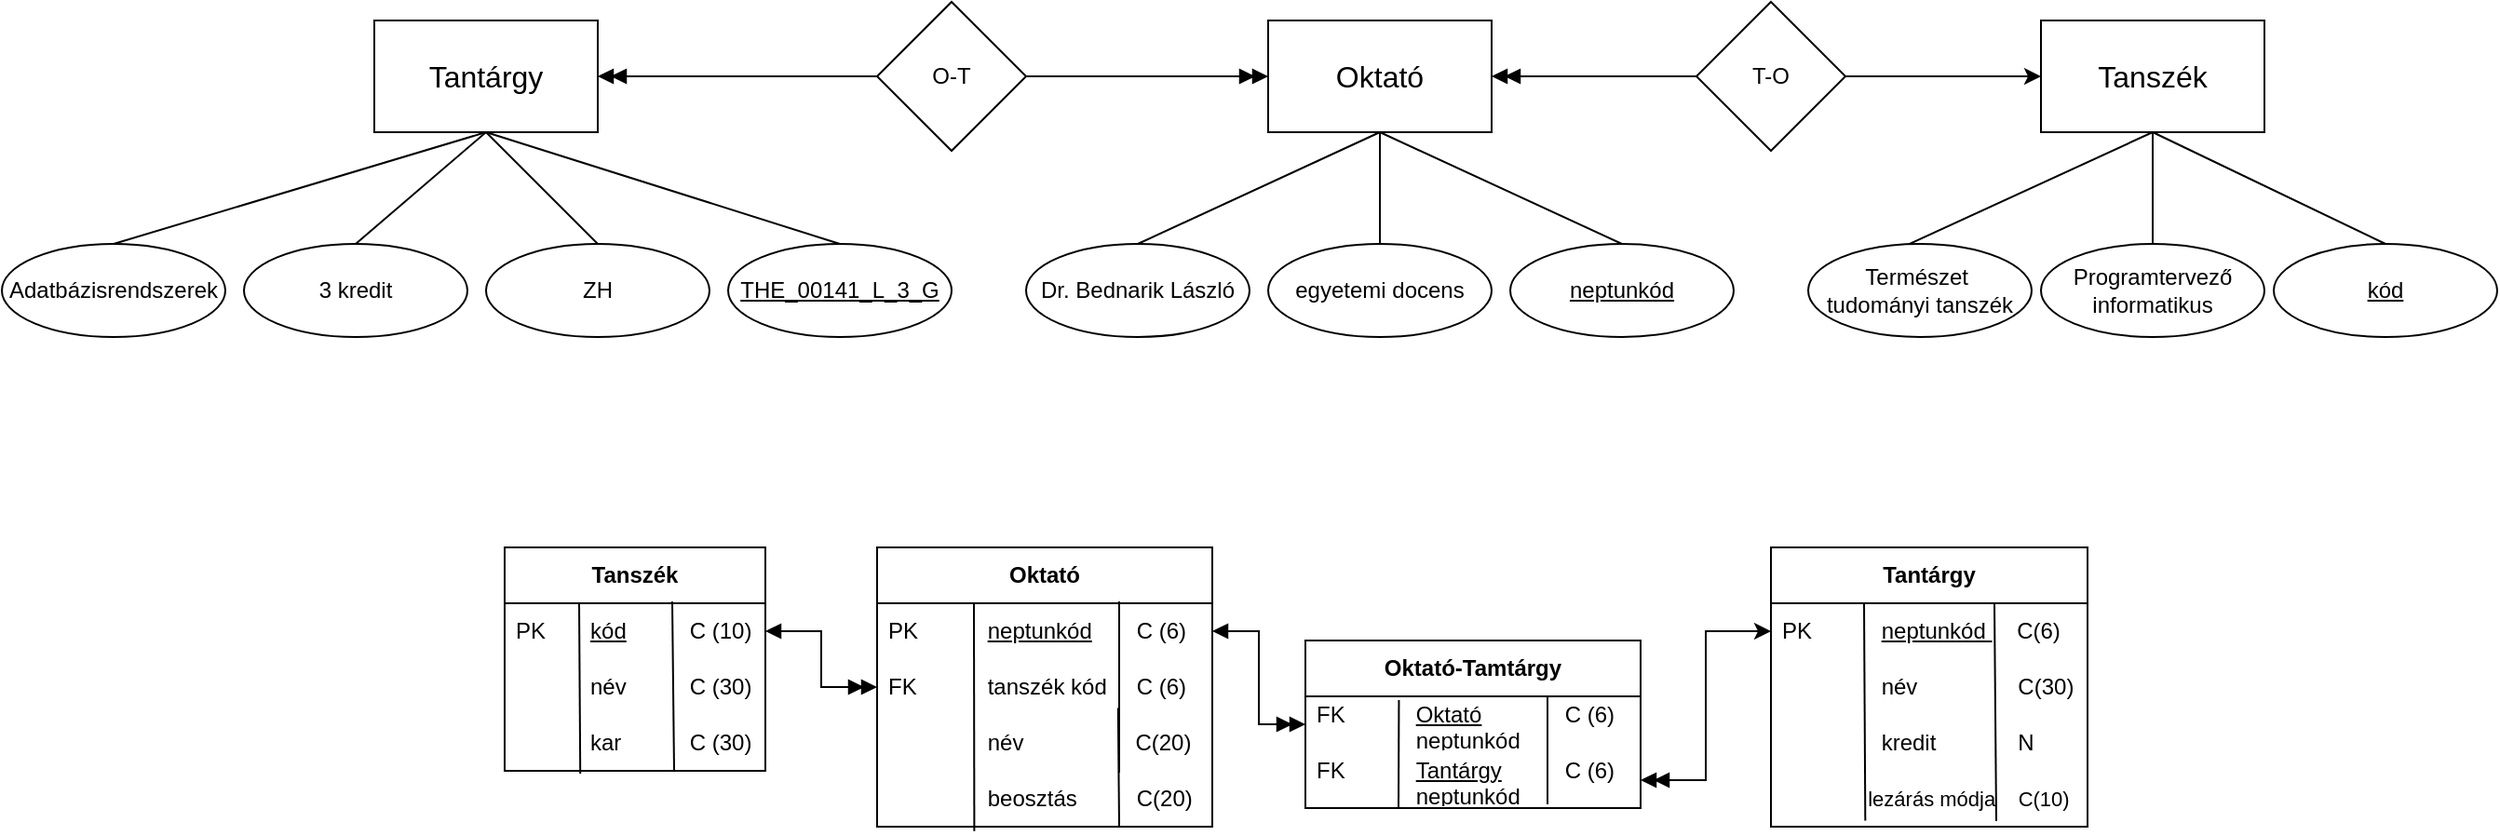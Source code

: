<mxfile version="26.1.3">
  <diagram name="Page-1" id="NHcInyqNBA5J04OXUI_g">
    <mxGraphModel grid="1" page="1" gridSize="10" guides="1" tooltips="1" connect="1" arrows="1" fold="1" pageScale="1" pageWidth="850" pageHeight="1100" math="0" shadow="0">
      <root>
        <mxCell id="0" />
        <mxCell id="1" parent="0" />
        <mxCell id="bNmEvIwelQjhcF_EuMCD-1" value="&lt;font style=&quot;font-size: 16px;&quot;&gt;Oktató&lt;/font&gt;" style="rounded=0;whiteSpace=wrap;html=1;" vertex="1" parent="1">
          <mxGeometry x="10" y="200" width="120" height="60" as="geometry" />
        </mxCell>
        <mxCell id="bNmEvIwelQjhcF_EuMCD-2" value="&lt;span style=&quot;font-size: 16px;&quot;&gt;Tantárgy&lt;/span&gt;" style="rounded=0;whiteSpace=wrap;html=1;" vertex="1" parent="1">
          <mxGeometry x="-470" y="200" width="120" height="60" as="geometry" />
        </mxCell>
        <mxCell id="bNmEvIwelQjhcF_EuMCD-3" value="&lt;span style=&quot;font-size: 16px;&quot;&gt;Tanszék&lt;/span&gt;" style="rounded=0;whiteSpace=wrap;html=1;" vertex="1" parent="1">
          <mxGeometry x="425" y="200" width="120" height="60" as="geometry" />
        </mxCell>
        <mxCell id="bNmEvIwelQjhcF_EuMCD-4" value="Adatbázisrendszerek" style="ellipse;whiteSpace=wrap;html=1;" vertex="1" parent="1">
          <mxGeometry x="-670" y="320" width="120" height="50" as="geometry" />
        </mxCell>
        <mxCell id="bNmEvIwelQjhcF_EuMCD-5" value="3 kredit" style="ellipse;whiteSpace=wrap;html=1;" vertex="1" parent="1">
          <mxGeometry x="-540" y="320" width="120" height="50" as="geometry" />
        </mxCell>
        <mxCell id="bNmEvIwelQjhcF_EuMCD-6" value="ZH" style="ellipse;whiteSpace=wrap;html=1;" vertex="1" parent="1">
          <mxGeometry x="-410" y="320" width="120" height="50" as="geometry" />
        </mxCell>
        <mxCell id="bNmEvIwelQjhcF_EuMCD-7" value="&lt;u&gt;THE_00141_L_3_G&lt;/u&gt;" style="ellipse;whiteSpace=wrap;html=1;" vertex="1" parent="1">
          <mxGeometry x="-280" y="320" width="120" height="50" as="geometry" />
        </mxCell>
        <mxCell id="bNmEvIwelQjhcF_EuMCD-9" value="" style="endArrow=none;html=1;rounded=0;entryX=0.5;entryY=1;entryDx=0;entryDy=0;exitX=0.5;exitY=0;exitDx=0;exitDy=0;" edge="1" parent="1" source="bNmEvIwelQjhcF_EuMCD-7" target="bNmEvIwelQjhcF_EuMCD-2">
          <mxGeometry width="50" height="50" relative="1" as="geometry">
            <mxPoint x="-260" y="270" as="sourcePoint" />
            <mxPoint x="-210" y="220" as="targetPoint" />
          </mxGeometry>
        </mxCell>
        <mxCell id="bNmEvIwelQjhcF_EuMCD-10" value="" style="endArrow=none;html=1;rounded=0;entryX=0.5;entryY=1;entryDx=0;entryDy=0;exitX=0.5;exitY=0;exitDx=0;exitDy=0;" edge="1" parent="1" source="bNmEvIwelQjhcF_EuMCD-6" target="bNmEvIwelQjhcF_EuMCD-2">
          <mxGeometry width="50" height="50" relative="1" as="geometry">
            <mxPoint x="-210" y="330" as="sourcePoint" />
            <mxPoint x="-400" y="270" as="targetPoint" />
          </mxGeometry>
        </mxCell>
        <mxCell id="bNmEvIwelQjhcF_EuMCD-11" value="" style="endArrow=none;html=1;rounded=0;entryX=0.5;entryY=1;entryDx=0;entryDy=0;exitX=0.5;exitY=0;exitDx=0;exitDy=0;" edge="1" parent="1" source="bNmEvIwelQjhcF_EuMCD-5" target="bNmEvIwelQjhcF_EuMCD-2">
          <mxGeometry width="50" height="50" relative="1" as="geometry">
            <mxPoint x="-480" y="320" as="sourcePoint" />
            <mxPoint x="-540" y="260" as="targetPoint" />
          </mxGeometry>
        </mxCell>
        <mxCell id="bNmEvIwelQjhcF_EuMCD-12" value="" style="endArrow=none;html=1;rounded=0;entryX=0.5;entryY=1;entryDx=0;entryDy=0;exitX=0.5;exitY=0;exitDx=0;exitDy=0;" edge="1" parent="1" source="bNmEvIwelQjhcF_EuMCD-4" target="bNmEvIwelQjhcF_EuMCD-2">
          <mxGeometry width="50" height="50" relative="1" as="geometry">
            <mxPoint x="-470" y="330" as="sourcePoint" />
            <mxPoint x="-400" y="270" as="targetPoint" />
          </mxGeometry>
        </mxCell>
        <mxCell id="bNmEvIwelQjhcF_EuMCD-18" value="egyetemi docens" style="ellipse;whiteSpace=wrap;html=1;" vertex="1" parent="1">
          <mxGeometry x="10" y="320" width="120" height="50" as="geometry" />
        </mxCell>
        <mxCell id="bNmEvIwelQjhcF_EuMCD-19" value="&lt;u&gt;neptunkód&lt;/u&gt;" style="ellipse;whiteSpace=wrap;html=1;" vertex="1" parent="1">
          <mxGeometry x="140" y="320" width="120" height="50" as="geometry" />
        </mxCell>
        <mxCell id="bNmEvIwelQjhcF_EuMCD-20" value="" style="endArrow=none;html=1;rounded=0;exitX=0.5;exitY=0;exitDx=0;exitDy=0;entryX=0.5;entryY=1;entryDx=0;entryDy=0;" edge="1" parent="1" source="bNmEvIwelQjhcF_EuMCD-19" target="bNmEvIwelQjhcF_EuMCD-1">
          <mxGeometry width="50" height="50" relative="1" as="geometry">
            <mxPoint x="200" y="30" as="sourcePoint" />
            <mxPoint x="70" y="200" as="targetPoint" />
          </mxGeometry>
        </mxCell>
        <mxCell id="bNmEvIwelQjhcF_EuMCD-21" value="" style="endArrow=none;html=1;rounded=0;exitX=0.5;exitY=0;exitDx=0;exitDy=0;entryX=0.5;entryY=1;entryDx=0;entryDy=0;" edge="1" parent="1" source="bNmEvIwelQjhcF_EuMCD-18" target="bNmEvIwelQjhcF_EuMCD-1">
          <mxGeometry width="50" height="50" relative="1" as="geometry">
            <mxPoint x="70" y="110" as="sourcePoint" />
            <mxPoint x="70" y="270" as="targetPoint" />
          </mxGeometry>
        </mxCell>
        <mxCell id="bNmEvIwelQjhcF_EuMCD-22" value="" style="endArrow=none;html=1;rounded=0;entryX=0.5;entryY=1;entryDx=0;entryDy=0;exitX=0.5;exitY=0;exitDx=0;exitDy=0;" edge="1" parent="1" target="bNmEvIwelQjhcF_EuMCD-1" source="bNmEvIwelQjhcF_EuMCD-23">
          <mxGeometry width="50" height="50" relative="1" as="geometry">
            <mxPoint x="-50" y="110" as="sourcePoint" />
            <mxPoint x="50" y="20" as="targetPoint" />
          </mxGeometry>
        </mxCell>
        <mxCell id="bNmEvIwelQjhcF_EuMCD-23" value="Dr. Bednarik László" style="ellipse;whiteSpace=wrap;html=1;" vertex="1" parent="1">
          <mxGeometry x="-120" y="320" width="120" height="50" as="geometry" />
        </mxCell>
        <mxCell id="bNmEvIwelQjhcF_EuMCD-24" value="Programtervező&lt;div&gt;informatikus&lt;/div&gt;" style="ellipse;whiteSpace=wrap;html=1;" vertex="1" parent="1">
          <mxGeometry x="425" y="320" width="120" height="50" as="geometry" />
        </mxCell>
        <mxCell id="bNmEvIwelQjhcF_EuMCD-25" value="&lt;u&gt;kód&lt;/u&gt;" style="ellipse;whiteSpace=wrap;html=1;" vertex="1" parent="1">
          <mxGeometry x="550" y="320" width="120" height="50" as="geometry" />
        </mxCell>
        <mxCell id="bNmEvIwelQjhcF_EuMCD-26" value="" style="endArrow=none;html=1;rounded=0;entryX=0.5;entryY=1;entryDx=0;entryDy=0;exitX=0.5;exitY=0;exitDx=0;exitDy=0;" edge="1" parent="1" source="bNmEvIwelQjhcF_EuMCD-25" target="bNmEvIwelQjhcF_EuMCD-3">
          <mxGeometry width="50" height="50" relative="1" as="geometry">
            <mxPoint x="690" y="335" as="sourcePoint" />
            <mxPoint x="555" y="200" as="targetPoint" />
          </mxGeometry>
        </mxCell>
        <mxCell id="bNmEvIwelQjhcF_EuMCD-27" value="" style="endArrow=none;html=1;rounded=0;exitX=0.5;exitY=0;exitDx=0;exitDy=0;entryX=0.5;entryY=1;entryDx=0;entryDy=0;" edge="1" parent="1" source="bNmEvIwelQjhcF_EuMCD-24" target="bNmEvIwelQjhcF_EuMCD-3">
          <mxGeometry width="50" height="50" relative="1" as="geometry">
            <mxPoint x="630" y="100" as="sourcePoint" />
            <mxPoint x="555" y="200" as="targetPoint" />
          </mxGeometry>
        </mxCell>
        <mxCell id="bNmEvIwelQjhcF_EuMCD-28" value="" style="endArrow=none;html=1;rounded=0;exitX=0;exitY=0.5;exitDx=0;exitDy=0;entryX=0.5;entryY=1;entryDx=0;entryDy=0;" edge="1" parent="1" source="bNmEvIwelQjhcF_EuMCD-29" target="bNmEvIwelQjhcF_EuMCD-3">
          <mxGeometry width="50" height="50" relative="1" as="geometry">
            <mxPoint x="510" y="100" as="sourcePoint" />
            <mxPoint x="530" y="260" as="targetPoint" />
          </mxGeometry>
        </mxCell>
        <mxCell id="bNmEvIwelQjhcF_EuMCD-29" value="Természet&amp;nbsp;&lt;div&gt;tudományi tanszék&lt;/div&gt;" style="ellipse;whiteSpace=wrap;html=1;" vertex="1" parent="1">
          <mxGeometry x="300" y="320" width="120" height="50" as="geometry" />
        </mxCell>
        <mxCell id="_SuvLTwgKXQPjCOiLvH6-2" value="O-T" style="rhombus;whiteSpace=wrap;html=1;" vertex="1" parent="1">
          <mxGeometry x="-200" y="190" width="80" height="80" as="geometry" />
        </mxCell>
        <mxCell id="_SuvLTwgKXQPjCOiLvH6-3" value="T-O" style="rhombus;whiteSpace=wrap;html=1;" vertex="1" parent="1">
          <mxGeometry x="240" y="190" width="80" height="80" as="geometry" />
        </mxCell>
        <mxCell id="_SuvLTwgKXQPjCOiLvH6-5" value="" style="endArrow=classic;html=1;rounded=0;entryX=0;entryY=0.5;entryDx=0;entryDy=0;exitX=1;exitY=0.5;exitDx=0;exitDy=0;" edge="1" parent="1" source="_SuvLTwgKXQPjCOiLvH6-3" target="bNmEvIwelQjhcF_EuMCD-3">
          <mxGeometry width="50" height="50" relative="1" as="geometry">
            <mxPoint x="320" y="240" as="sourcePoint" />
            <mxPoint x="370" y="190" as="targetPoint" />
          </mxGeometry>
        </mxCell>
        <mxCell id="_SuvLTwgKXQPjCOiLvH6-6" value="" style="endArrow=doubleBlock;html=1;rounded=0;exitX=0;exitY=0.5;exitDx=0;exitDy=0;entryX=1;entryY=0.5;entryDx=0;entryDy=0;endFill=1;" edge="1" parent="1" source="_SuvLTwgKXQPjCOiLvH6-3" target="bNmEvIwelQjhcF_EuMCD-1">
          <mxGeometry width="50" height="50" relative="1" as="geometry">
            <mxPoint x="130" y="236.47" as="sourcePoint" />
            <mxPoint x="170" y="190" as="targetPoint" />
          </mxGeometry>
        </mxCell>
        <mxCell id="_SuvLTwgKXQPjCOiLvH6-7" value="" style="endArrow=doubleBlock;html=1;rounded=0;exitX=0;exitY=0.5;exitDx=0;exitDy=0;entryX=1;entryY=0.5;entryDx=0;entryDy=0;endFill=1;" edge="1" parent="1" source="_SuvLTwgKXQPjCOiLvH6-2" target="bNmEvIwelQjhcF_EuMCD-2">
          <mxGeometry width="50" height="50" relative="1" as="geometry">
            <mxPoint x="-200" y="239.64" as="sourcePoint" />
            <mxPoint x="-310" y="239.64" as="targetPoint" />
          </mxGeometry>
        </mxCell>
        <mxCell id="_SuvLTwgKXQPjCOiLvH6-8" value="" style="endArrow=doubleBlock;html=1;rounded=0;exitX=1;exitY=0.5;exitDx=0;exitDy=0;entryX=0;entryY=0.5;entryDx=0;entryDy=0;endFill=1;" edge="1" parent="1" source="_SuvLTwgKXQPjCOiLvH6-2" target="bNmEvIwelQjhcF_EuMCD-1">
          <mxGeometry width="50" height="50" relative="1" as="geometry">
            <mxPoint x="-190" y="240" as="sourcePoint" />
            <mxPoint x="-340" y="240" as="targetPoint" />
          </mxGeometry>
        </mxCell>
        <mxCell id="_SuvLTwgKXQPjCOiLvH6-42" value="&lt;b&gt;Tanszék&lt;/b&gt;" style="swimlane;fontStyle=0;childLayout=stackLayout;horizontal=1;startSize=30;horizontalStack=0;resizeParent=1;resizeParentMax=0;resizeLast=0;collapsible=1;marginBottom=0;whiteSpace=wrap;html=1;" vertex="1" parent="1">
          <mxGeometry x="-400" y="483" width="140" height="120" as="geometry" />
        </mxCell>
        <mxCell id="_SuvLTwgKXQPjCOiLvH6-46" value="" style="endArrow=none;html=1;rounded=0;exitX=0.29;exitY=1.049;exitDx=0;exitDy=0;exitPerimeter=0;" edge="1" parent="_SuvLTwgKXQPjCOiLvH6-42" source="_SuvLTwgKXQPjCOiLvH6-45">
          <mxGeometry width="50" height="50" relative="1" as="geometry">
            <mxPoint x="-10" y="80" as="sourcePoint" />
            <mxPoint x="40" y="30" as="targetPoint" />
          </mxGeometry>
        </mxCell>
        <mxCell id="_SuvLTwgKXQPjCOiLvH6-47" value="" style="endArrow=none;html=1;rounded=0;exitX=0.29;exitY=1.049;exitDx=0;exitDy=0;exitPerimeter=0;" edge="1" parent="_SuvLTwgKXQPjCOiLvH6-42">
          <mxGeometry width="50" height="50" relative="1" as="geometry">
            <mxPoint x="91" y="120" as="sourcePoint" />
            <mxPoint x="90" y="29" as="targetPoint" />
          </mxGeometry>
        </mxCell>
        <mxCell id="_SuvLTwgKXQPjCOiLvH6-43" value="PK&lt;span style=&quot;white-space: pre;&quot;&gt;&#x9;&lt;/span&gt;&amp;nbsp; &amp;nbsp; &lt;u&gt;kód&lt;/u&gt;&lt;span style=&quot;text-decoration-line: underline; white-space: pre;&quot;&gt;&#x9;&lt;/span&gt;&amp;nbsp; &amp;nbsp; C (10)" style="text;strokeColor=none;fillColor=none;align=left;verticalAlign=middle;spacingLeft=4;spacingRight=4;overflow=hidden;points=[[0,0.5],[1,0.5]];portConstraint=eastwest;rotatable=0;whiteSpace=wrap;html=1;" vertex="1" parent="_SuvLTwgKXQPjCOiLvH6-42">
          <mxGeometry y="30" width="140" height="30" as="geometry" />
        </mxCell>
        <mxCell id="_SuvLTwgKXQPjCOiLvH6-44" value="&lt;blockquote style=&quot;margin: 0 0 0 40px; border: none; padding: 0px;&quot;&gt;név&lt;span style=&quot;white-space: pre;&quot;&gt;&#x9;&lt;/span&gt;&lt;span style=&quot;white-space: pre;&quot;&gt;&#x9;&lt;/span&gt;C (30)&lt;/blockquote&gt;" style="text;strokeColor=none;fillColor=none;align=left;verticalAlign=middle;spacingLeft=4;spacingRight=4;overflow=hidden;points=[[0,0.5],[1,0.5]];portConstraint=eastwest;rotatable=0;whiteSpace=wrap;html=1;" vertex="1" parent="_SuvLTwgKXQPjCOiLvH6-42">
          <mxGeometry y="60" width="140" height="30" as="geometry" />
        </mxCell>
        <mxCell id="_SuvLTwgKXQPjCOiLvH6-45" value="&lt;blockquote style=&quot;margin: 0 0 0 40px; border: none; padding: 0px;&quot;&gt;kar&lt;span style=&quot;white-space: pre;&quot;&gt;&#x9;&lt;/span&gt;&lt;span style=&quot;white-space: pre;&quot;&gt;&#x9;&lt;/span&gt;C (30)&lt;/blockquote&gt;" style="text;strokeColor=none;fillColor=none;align=left;verticalAlign=middle;spacingLeft=4;spacingRight=4;overflow=hidden;points=[[0,0.5],[1,0.5]];portConstraint=eastwest;rotatable=0;whiteSpace=wrap;html=1;" vertex="1" parent="_SuvLTwgKXQPjCOiLvH6-42">
          <mxGeometry y="90" width="140" height="30" as="geometry" />
        </mxCell>
        <mxCell id="_SuvLTwgKXQPjCOiLvH6-70" value="&lt;b&gt;Oktató&lt;/b&gt;" style="swimlane;fontStyle=0;childLayout=stackLayout;horizontal=1;startSize=30;horizontalStack=0;resizeParent=1;resizeParentMax=0;resizeLast=0;collapsible=1;marginBottom=0;whiteSpace=wrap;html=1;" vertex="1" parent="1">
          <mxGeometry x="-200" y="483" width="180" height="150" as="geometry" />
        </mxCell>
        <mxCell id="_SuvLTwgKXQPjCOiLvH6-74" value="" style="endArrow=none;html=1;rounded=0;exitX=0.29;exitY=1.081;exitDx=0;exitDy=0;exitPerimeter=0;" edge="1" parent="_SuvLTwgKXQPjCOiLvH6-70" source="_SuvLTwgKXQPjCOiLvH6-73">
          <mxGeometry width="50" height="50" relative="1" as="geometry">
            <mxPoint x="51.94" y="117.39" as="sourcePoint" />
            <mxPoint x="52" y="30" as="targetPoint" />
          </mxGeometry>
        </mxCell>
        <mxCell id="_SuvLTwgKXQPjCOiLvH6-71" value="PK &lt;span style=&quot;white-space: pre;&quot;&gt;&#x9;&lt;/span&gt;&lt;span style=&quot;white-space: pre;&quot;&gt;&#x9;&lt;/span&gt;&lt;u&gt;neptunkód&lt;/u&gt;&lt;span style=&quot;text-decoration-line: underline; white-space: pre;&quot;&gt;&#x9;&lt;/span&gt;C (6)" style="text;strokeColor=none;fillColor=none;align=left;verticalAlign=middle;spacingLeft=4;spacingRight=4;overflow=hidden;points=[[0,0.5],[1,0.5]];portConstraint=eastwest;rotatable=0;whiteSpace=wrap;html=1;" vertex="1" parent="_SuvLTwgKXQPjCOiLvH6-70">
          <mxGeometry y="30" width="180" height="30" as="geometry" />
        </mxCell>
        <mxCell id="_SuvLTwgKXQPjCOiLvH6-75" value="" style="endArrow=none;html=1;rounded=0;exitX=0.29;exitY=1.081;exitDx=0;exitDy=0;exitPerimeter=0;" edge="1" parent="_SuvLTwgKXQPjCOiLvH6-70">
          <mxGeometry width="50" height="50" relative="1" as="geometry">
            <mxPoint x="130" y="121" as="sourcePoint" />
            <mxPoint x="130" y="29" as="targetPoint" />
          </mxGeometry>
        </mxCell>
        <mxCell id="_SuvLTwgKXQPjCOiLvH6-86" value="FK&lt;span style=&quot;white-space: pre;&quot;&gt;&#x9;&lt;/span&gt;&lt;span style=&quot;white-space: pre;&quot;&gt;&#x9;&lt;/span&gt;tanszék kód&lt;span style=&quot;white-space: pre;&quot;&gt;&#x9;&lt;/span&gt;C (6)" style="text;strokeColor=none;fillColor=none;align=left;verticalAlign=middle;spacingLeft=4;spacingRight=4;overflow=hidden;points=[[0,0.5],[1,0.5]];portConstraint=eastwest;rotatable=0;whiteSpace=wrap;html=1;" vertex="1" parent="_SuvLTwgKXQPjCOiLvH6-70">
          <mxGeometry y="60" width="180" height="30" as="geometry" />
        </mxCell>
        <mxCell id="_SuvLTwgKXQPjCOiLvH6-72" value="&lt;span style=&quot;white-space: pre;&quot;&gt;&#x9;&lt;/span&gt;&amp;nbsp; &amp;nbsp; &amp;nbsp; &amp;nbsp; név&amp;nbsp; &amp;nbsp; &amp;nbsp; &amp;nbsp; &amp;nbsp; &amp;nbsp; &amp;nbsp; &amp;nbsp; &amp;nbsp; C(20)" style="text;strokeColor=none;fillColor=none;align=left;verticalAlign=middle;spacingLeft=4;spacingRight=4;overflow=hidden;points=[[0,0.5],[1,0.5]];portConstraint=eastwest;rotatable=0;whiteSpace=wrap;html=1;" vertex="1" parent="_SuvLTwgKXQPjCOiLvH6-70">
          <mxGeometry y="90" width="180" height="30" as="geometry" />
        </mxCell>
        <mxCell id="_SuvLTwgKXQPjCOiLvH6-87" value="" style="endArrow=none;html=1;rounded=0;entryX=0.719;entryY=0.874;entryDx=0;entryDy=0;entryPerimeter=0;" edge="1" parent="_SuvLTwgKXQPjCOiLvH6-70" target="_SuvLTwgKXQPjCOiLvH6-86">
          <mxGeometry width="50" height="50" relative="1" as="geometry">
            <mxPoint x="130" y="150" as="sourcePoint" />
            <mxPoint x="180" y="100" as="targetPoint" />
          </mxGeometry>
        </mxCell>
        <mxCell id="_SuvLTwgKXQPjCOiLvH6-73" value="&lt;span style=&quot;white-space: pre;&quot;&gt;&#x9;&lt;/span&gt;&amp;nbsp; &amp;nbsp; &amp;nbsp; &amp;nbsp; beosztás&lt;span style=&quot;white-space: pre;&quot;&gt;&#x9;&lt;/span&gt;&lt;span style=&quot;white-space: pre;&quot;&gt;&#x9;&lt;/span&gt;C(20)" style="text;strokeColor=none;fillColor=none;align=left;verticalAlign=middle;spacingLeft=4;spacingRight=4;overflow=hidden;points=[[0,0.5],[1,0.5]];portConstraint=eastwest;rotatable=0;whiteSpace=wrap;html=1;" vertex="1" parent="_SuvLTwgKXQPjCOiLvH6-70">
          <mxGeometry y="120" width="180" height="30" as="geometry" />
        </mxCell>
        <mxCell id="_SuvLTwgKXQPjCOiLvH6-77" value="&lt;b&gt;Tantárgy&lt;/b&gt;" style="swimlane;fontStyle=0;childLayout=stackLayout;horizontal=1;startSize=30;horizontalStack=0;resizeParent=1;resizeParentMax=0;resizeLast=0;collapsible=1;marginBottom=0;whiteSpace=wrap;html=1;" vertex="1" parent="1">
          <mxGeometry x="280" y="483" width="170" height="150" as="geometry" />
        </mxCell>
        <mxCell id="_SuvLTwgKXQPjCOiLvH6-83" value="" style="endArrow=none;html=1;rounded=0;exitX=0.298;exitY=0.893;exitDx=0;exitDy=0;exitPerimeter=0;" edge="1" parent="_SuvLTwgKXQPjCOiLvH6-77" source="_SuvLTwgKXQPjCOiLvH6-80">
          <mxGeometry width="50" height="50" relative="1" as="geometry">
            <mxPoint y="80" as="sourcePoint" />
            <mxPoint x="50" y="30" as="targetPoint" />
          </mxGeometry>
        </mxCell>
        <mxCell id="_SuvLTwgKXQPjCOiLvH6-78" value="PK&lt;span style=&quot;white-space: pre;&quot;&gt;&#x9;&lt;/span&gt;&lt;span style=&quot;white-space: pre;&quot;&gt;&#x9;&lt;/span&gt;&lt;u&gt;neptunkód&amp;nbsp;&lt;/u&gt; &amp;nbsp; &amp;nbsp;C(6)" style="text;strokeColor=none;fillColor=none;align=left;verticalAlign=middle;spacingLeft=4;spacingRight=4;overflow=hidden;points=[[0,0.5],[1,0.5]];portConstraint=eastwest;rotatable=0;whiteSpace=wrap;html=1;" vertex="1" parent="_SuvLTwgKXQPjCOiLvH6-77">
          <mxGeometry y="30" width="170" height="30" as="geometry" />
        </mxCell>
        <mxCell id="_SuvLTwgKXQPjCOiLvH6-84" value="" style="endArrow=none;html=1;rounded=0;exitX=0.298;exitY=0.893;exitDx=0;exitDy=0;exitPerimeter=0;" edge="1" parent="_SuvLTwgKXQPjCOiLvH6-77">
          <mxGeometry width="50" height="50" relative="1" as="geometry">
            <mxPoint x="121" y="147" as="sourcePoint" />
            <mxPoint x="120" y="30" as="targetPoint" />
          </mxGeometry>
        </mxCell>
        <mxCell id="_SuvLTwgKXQPjCOiLvH6-79" value="&lt;blockquote style=&quot;margin: 0 0 0 40px; border: none; padding: 0px;&quot;&gt;&amp;nbsp; &amp;nbsp; név&lt;span style=&quot;white-space: pre;&quot;&gt;&#x9;&lt;/span&gt;&lt;span style=&quot;white-space: pre;&quot;&gt;&#x9;&lt;/span&gt;&amp;nbsp; C(30)&lt;/blockquote&gt;" style="text;strokeColor=none;fillColor=none;align=left;verticalAlign=middle;spacingLeft=4;spacingRight=4;overflow=hidden;points=[[0,0.5],[1,0.5]];portConstraint=eastwest;rotatable=0;whiteSpace=wrap;html=1;" vertex="1" parent="_SuvLTwgKXQPjCOiLvH6-77">
          <mxGeometry y="60" width="170" height="30" as="geometry" />
        </mxCell>
        <mxCell id="_SuvLTwgKXQPjCOiLvH6-82" value="&lt;blockquote style=&quot;margin: 0 0 0 40px; border: none; padding: 0px;&quot;&gt;&amp;nbsp; &amp;nbsp; kredit&lt;span style=&quot;white-space: pre;&quot;&gt;&#x9;&lt;/span&gt;&lt;span style=&quot;white-space: pre;&quot;&gt;&#x9;&lt;/span&gt;&amp;nbsp; N&lt;/blockquote&gt;" style="text;strokeColor=none;fillColor=none;align=left;verticalAlign=middle;spacingLeft=4;spacingRight=4;overflow=hidden;points=[[0,0.5],[1,0.5]];portConstraint=eastwest;rotatable=0;whiteSpace=wrap;html=1;" vertex="1" parent="_SuvLTwgKXQPjCOiLvH6-77">
          <mxGeometry y="90" width="170" height="30" as="geometry" />
        </mxCell>
        <mxCell id="_SuvLTwgKXQPjCOiLvH6-80" value="&lt;blockquote style=&quot;margin: 0 0 0 40px; border: none; padding: 0px;&quot;&gt;&lt;font style=&quot;font-size: 11px;&quot;&gt;&amp;nbsp; lezárás módja&amp;nbsp; &amp;nbsp; C(10)&lt;/font&gt;&lt;/blockquote&gt;" style="text;strokeColor=none;fillColor=none;align=left;verticalAlign=middle;spacingLeft=4;spacingRight=4;overflow=hidden;points=[[0,0.5],[1,0.5]];portConstraint=eastwest;rotatable=0;whiteSpace=wrap;html=1;" vertex="1" parent="_SuvLTwgKXQPjCOiLvH6-77">
          <mxGeometry y="120" width="170" height="30" as="geometry" />
        </mxCell>
        <mxCell id="_SuvLTwgKXQPjCOiLvH6-88" style="edgeStyle=orthogonalEdgeStyle;rounded=0;orthogonalLoop=1;jettySize=auto;html=1;exitX=1;exitY=0.5;exitDx=0;exitDy=0;entryX=0;entryY=0.5;entryDx=0;entryDy=0;startArrow=block;startFill=1;endArrow=doubleBlock;endFill=1;" edge="1" parent="1" source="_SuvLTwgKXQPjCOiLvH6-43" target="_SuvLTwgKXQPjCOiLvH6-86">
          <mxGeometry relative="1" as="geometry" />
        </mxCell>
        <mxCell id="_SuvLTwgKXQPjCOiLvH6-89" value="&lt;b&gt;Oktató-Tamtárgy&lt;/b&gt;" style="swimlane;fontStyle=0;childLayout=stackLayout;horizontal=1;startSize=30;horizontalStack=0;resizeParent=1;resizeParentMax=0;resizeLast=0;collapsible=1;marginBottom=0;whiteSpace=wrap;html=1;" vertex="1" parent="1">
          <mxGeometry x="30" y="533" width="180" height="90" as="geometry" />
        </mxCell>
        <mxCell id="_SuvLTwgKXQPjCOiLvH6-90" value="FK&lt;span style=&quot;white-space: pre;&quot;&gt;&#x9;&lt;/span&gt;&lt;span style=&quot;white-space: pre;&quot;&gt;&#x9;&lt;/span&gt;&lt;u&gt;Oktató&lt;/u&gt;&lt;span style=&quot;text-decoration-line: underline; white-space: pre;&quot;&gt;&#x9;&lt;/span&gt;&lt;span style=&quot;text-decoration-line: underline; white-space: pre;&quot;&gt;&#x9;&lt;/span&gt;C (6)&lt;div&gt;&lt;u&gt;&lt;span style=&quot;white-space: pre;&quot;&gt;&#x9;&lt;/span&gt;&lt;span style=&quot;white-space: pre;&quot;&gt;&#x9;&lt;/span&gt;neptunkód&lt;span style=&quot;white-space: pre;&quot;&gt;&#x9;&lt;/span&gt;&lt;br&gt;&lt;/u&gt;&lt;/div&gt;" style="text;strokeColor=none;fillColor=none;align=left;verticalAlign=middle;spacingLeft=4;spacingRight=4;overflow=hidden;points=[[0,0.5],[1,0.5]];portConstraint=eastwest;rotatable=0;whiteSpace=wrap;html=1;" vertex="1" parent="_SuvLTwgKXQPjCOiLvH6-89">
          <mxGeometry y="30" width="180" height="30" as="geometry" />
        </mxCell>
        <mxCell id="_SuvLTwgKXQPjCOiLvH6-93" value="" style="endArrow=none;html=1;rounded=0;entryX=0.279;entryY=0.067;entryDx=0;entryDy=0;entryPerimeter=0;" edge="1" parent="_SuvLTwgKXQPjCOiLvH6-89" target="_SuvLTwgKXQPjCOiLvH6-90">
          <mxGeometry width="50" height="50" relative="1" as="geometry">
            <mxPoint x="50" y="90" as="sourcePoint" />
            <mxPoint x="100" y="40" as="targetPoint" />
          </mxGeometry>
        </mxCell>
        <mxCell id="_SuvLTwgKXQPjCOiLvH6-94" value="" style="endArrow=none;html=1;rounded=0;entryX=0.279;entryY=0.067;entryDx=0;entryDy=0;entryPerimeter=0;" edge="1" parent="_SuvLTwgKXQPjCOiLvH6-89">
          <mxGeometry width="50" height="50" relative="1" as="geometry">
            <mxPoint x="130" y="88" as="sourcePoint" />
            <mxPoint x="130" y="30" as="targetPoint" />
          </mxGeometry>
        </mxCell>
        <mxCell id="_SuvLTwgKXQPjCOiLvH6-91" value="FK&lt;span style=&quot;white-space: pre;&quot;&gt;&#x9;&lt;/span&gt;&lt;span style=&quot;white-space: pre;&quot;&gt;&#x9;&lt;/span&gt;&lt;u&gt;Tantárgy&lt;span style=&quot;white-space: pre;&quot;&gt;&#x9;&lt;/span&gt;&lt;span style=&quot;white-space: pre;&quot;&gt;&#x9;&lt;/span&gt;&lt;/u&gt;C (6)&lt;div&gt;&lt;u&gt;&lt;span style=&quot;white-space: pre;&quot;&gt;&#x9;&lt;/span&gt;&lt;span style=&quot;white-space: pre;&quot;&gt;&#x9;&lt;/span&gt;neptunkód&lt;span style=&quot;white-space: pre;&quot;&gt;&#x9;&lt;/span&gt;&lt;/u&gt;&lt;/div&gt;" style="text;strokeColor=none;fillColor=none;align=left;verticalAlign=middle;spacingLeft=4;spacingRight=4;overflow=hidden;points=[[0,0.5],[1,0.5]];portConstraint=eastwest;rotatable=0;whiteSpace=wrap;html=1;" vertex="1" parent="_SuvLTwgKXQPjCOiLvH6-89">
          <mxGeometry y="60" width="180" height="30" as="geometry" />
        </mxCell>
        <mxCell id="_SuvLTwgKXQPjCOiLvH6-95" style="edgeStyle=orthogonalEdgeStyle;rounded=0;orthogonalLoop=1;jettySize=auto;html=1;entryX=0;entryY=0.5;entryDx=0;entryDy=0;startArrow=block;startFill=1;endArrow=doubleBlock;endFill=1;" edge="1" parent="1" source="_SuvLTwgKXQPjCOiLvH6-71" target="_SuvLTwgKXQPjCOiLvH6-90">
          <mxGeometry relative="1" as="geometry" />
        </mxCell>
        <mxCell id="_SuvLTwgKXQPjCOiLvH6-96" style="edgeStyle=orthogonalEdgeStyle;rounded=0;orthogonalLoop=1;jettySize=auto;html=1;entryX=0;entryY=0.5;entryDx=0;entryDy=0;startArrow=doubleBlock;startFill=1;" edge="1" parent="1" source="_SuvLTwgKXQPjCOiLvH6-91" target="_SuvLTwgKXQPjCOiLvH6-78">
          <mxGeometry relative="1" as="geometry" />
        </mxCell>
      </root>
    </mxGraphModel>
  </diagram>
</mxfile>
